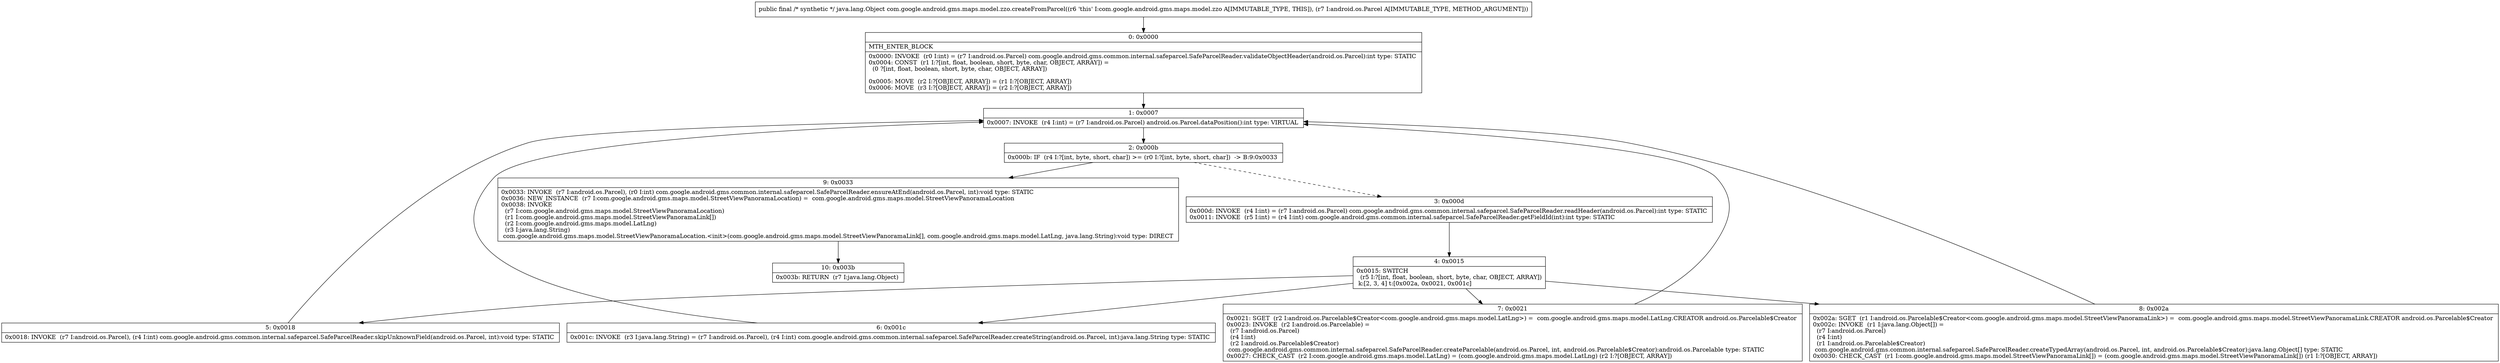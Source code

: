 digraph "CFG forcom.google.android.gms.maps.model.zzo.createFromParcel(Landroid\/os\/Parcel;)Ljava\/lang\/Object;" {
Node_0 [shape=record,label="{0\:\ 0x0000|MTH_ENTER_BLOCK\l|0x0000: INVOKE  (r0 I:int) = (r7 I:android.os.Parcel) com.google.android.gms.common.internal.safeparcel.SafeParcelReader.validateObjectHeader(android.os.Parcel):int type: STATIC \l0x0004: CONST  (r1 I:?[int, float, boolean, short, byte, char, OBJECT, ARRAY]) = \l  (0 ?[int, float, boolean, short, byte, char, OBJECT, ARRAY])\l \l0x0005: MOVE  (r2 I:?[OBJECT, ARRAY]) = (r1 I:?[OBJECT, ARRAY]) \l0x0006: MOVE  (r3 I:?[OBJECT, ARRAY]) = (r2 I:?[OBJECT, ARRAY]) \l}"];
Node_1 [shape=record,label="{1\:\ 0x0007|0x0007: INVOKE  (r4 I:int) = (r7 I:android.os.Parcel) android.os.Parcel.dataPosition():int type: VIRTUAL \l}"];
Node_2 [shape=record,label="{2\:\ 0x000b|0x000b: IF  (r4 I:?[int, byte, short, char]) \>= (r0 I:?[int, byte, short, char])  \-\> B:9:0x0033 \l}"];
Node_3 [shape=record,label="{3\:\ 0x000d|0x000d: INVOKE  (r4 I:int) = (r7 I:android.os.Parcel) com.google.android.gms.common.internal.safeparcel.SafeParcelReader.readHeader(android.os.Parcel):int type: STATIC \l0x0011: INVOKE  (r5 I:int) = (r4 I:int) com.google.android.gms.common.internal.safeparcel.SafeParcelReader.getFieldId(int):int type: STATIC \l}"];
Node_4 [shape=record,label="{4\:\ 0x0015|0x0015: SWITCH  \l  (r5 I:?[int, float, boolean, short, byte, char, OBJECT, ARRAY])\l k:[2, 3, 4] t:[0x002a, 0x0021, 0x001c] \l}"];
Node_5 [shape=record,label="{5\:\ 0x0018|0x0018: INVOKE  (r7 I:android.os.Parcel), (r4 I:int) com.google.android.gms.common.internal.safeparcel.SafeParcelReader.skipUnknownField(android.os.Parcel, int):void type: STATIC \l}"];
Node_6 [shape=record,label="{6\:\ 0x001c|0x001c: INVOKE  (r3 I:java.lang.String) = (r7 I:android.os.Parcel), (r4 I:int) com.google.android.gms.common.internal.safeparcel.SafeParcelReader.createString(android.os.Parcel, int):java.lang.String type: STATIC \l}"];
Node_7 [shape=record,label="{7\:\ 0x0021|0x0021: SGET  (r2 I:android.os.Parcelable$Creator\<com.google.android.gms.maps.model.LatLng\>) =  com.google.android.gms.maps.model.LatLng.CREATOR android.os.Parcelable$Creator \l0x0023: INVOKE  (r2 I:android.os.Parcelable) = \l  (r7 I:android.os.Parcel)\l  (r4 I:int)\l  (r2 I:android.os.Parcelable$Creator)\l com.google.android.gms.common.internal.safeparcel.SafeParcelReader.createParcelable(android.os.Parcel, int, android.os.Parcelable$Creator):android.os.Parcelable type: STATIC \l0x0027: CHECK_CAST  (r2 I:com.google.android.gms.maps.model.LatLng) = (com.google.android.gms.maps.model.LatLng) (r2 I:?[OBJECT, ARRAY]) \l}"];
Node_8 [shape=record,label="{8\:\ 0x002a|0x002a: SGET  (r1 I:android.os.Parcelable$Creator\<com.google.android.gms.maps.model.StreetViewPanoramaLink\>) =  com.google.android.gms.maps.model.StreetViewPanoramaLink.CREATOR android.os.Parcelable$Creator \l0x002c: INVOKE  (r1 I:java.lang.Object[]) = \l  (r7 I:android.os.Parcel)\l  (r4 I:int)\l  (r1 I:android.os.Parcelable$Creator)\l com.google.android.gms.common.internal.safeparcel.SafeParcelReader.createTypedArray(android.os.Parcel, int, android.os.Parcelable$Creator):java.lang.Object[] type: STATIC \l0x0030: CHECK_CAST  (r1 I:com.google.android.gms.maps.model.StreetViewPanoramaLink[]) = (com.google.android.gms.maps.model.StreetViewPanoramaLink[]) (r1 I:?[OBJECT, ARRAY]) \l}"];
Node_9 [shape=record,label="{9\:\ 0x0033|0x0033: INVOKE  (r7 I:android.os.Parcel), (r0 I:int) com.google.android.gms.common.internal.safeparcel.SafeParcelReader.ensureAtEnd(android.os.Parcel, int):void type: STATIC \l0x0036: NEW_INSTANCE  (r7 I:com.google.android.gms.maps.model.StreetViewPanoramaLocation) =  com.google.android.gms.maps.model.StreetViewPanoramaLocation \l0x0038: INVOKE  \l  (r7 I:com.google.android.gms.maps.model.StreetViewPanoramaLocation)\l  (r1 I:com.google.android.gms.maps.model.StreetViewPanoramaLink[])\l  (r2 I:com.google.android.gms.maps.model.LatLng)\l  (r3 I:java.lang.String)\l com.google.android.gms.maps.model.StreetViewPanoramaLocation.\<init\>(com.google.android.gms.maps.model.StreetViewPanoramaLink[], com.google.android.gms.maps.model.LatLng, java.lang.String):void type: DIRECT \l}"];
Node_10 [shape=record,label="{10\:\ 0x003b|0x003b: RETURN  (r7 I:java.lang.Object) \l}"];
MethodNode[shape=record,label="{public final \/* synthetic *\/ java.lang.Object com.google.android.gms.maps.model.zzo.createFromParcel((r6 'this' I:com.google.android.gms.maps.model.zzo A[IMMUTABLE_TYPE, THIS]), (r7 I:android.os.Parcel A[IMMUTABLE_TYPE, METHOD_ARGUMENT])) }"];
MethodNode -> Node_0;
Node_0 -> Node_1;
Node_1 -> Node_2;
Node_2 -> Node_3[style=dashed];
Node_2 -> Node_9;
Node_3 -> Node_4;
Node_4 -> Node_5;
Node_4 -> Node_6;
Node_4 -> Node_7;
Node_4 -> Node_8;
Node_5 -> Node_1;
Node_6 -> Node_1;
Node_7 -> Node_1;
Node_8 -> Node_1;
Node_9 -> Node_10;
}

